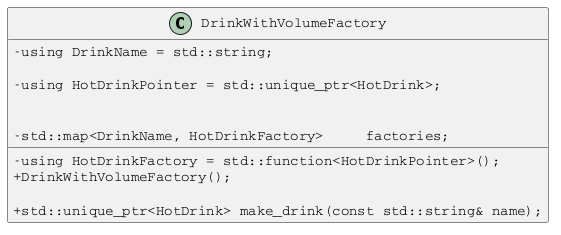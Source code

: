 @startuml
    skinparam TabSize 4
    skinparam DefaultFontName Courier
    skinparam ClassAttributeIconSize 0

    class DrinkWithVolumeFactory
    {
        - using DrinkName = std::string;

        - using HotDrinkPointer = std::unique_ptr<HotDrink>;

        - using HotDrinkFactory = std::function<HotDrinkPointer>();

        - std::map<DrinkName, HotDrinkFactory>     factories;


        + DrinkWithVolumeFactory();

        + std::unique_ptr<HotDrink> make_drink(const std::string& name);
    }
@enduml